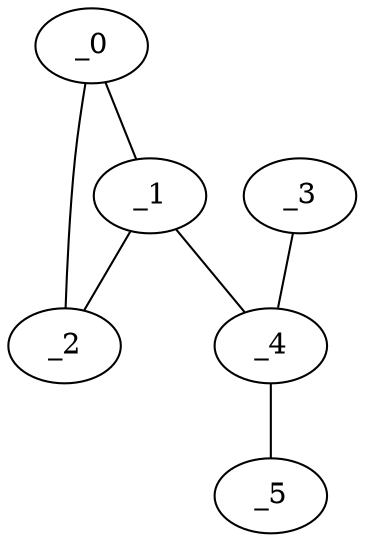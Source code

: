 graph AP1_0001 {
	_0	 [x="0.304456",
		y="0.568212"];
	_1	 [x="1.3869",
		y="2.55983"];
	_0 -- _1;
	_2	 [x="2.79562",
		y="0.943223"];
	_0 -- _2;
	_1 -- _2;
	_4	 [x="2.12",
		y="1.49"];
	_1 -- _4;
	_3	 [x="0.662916",
		y="1.90951"];
	_3 -- _4;
	_5	 [x="2.8251",
		y="1.23411"];
	_4 -- _5;
}
